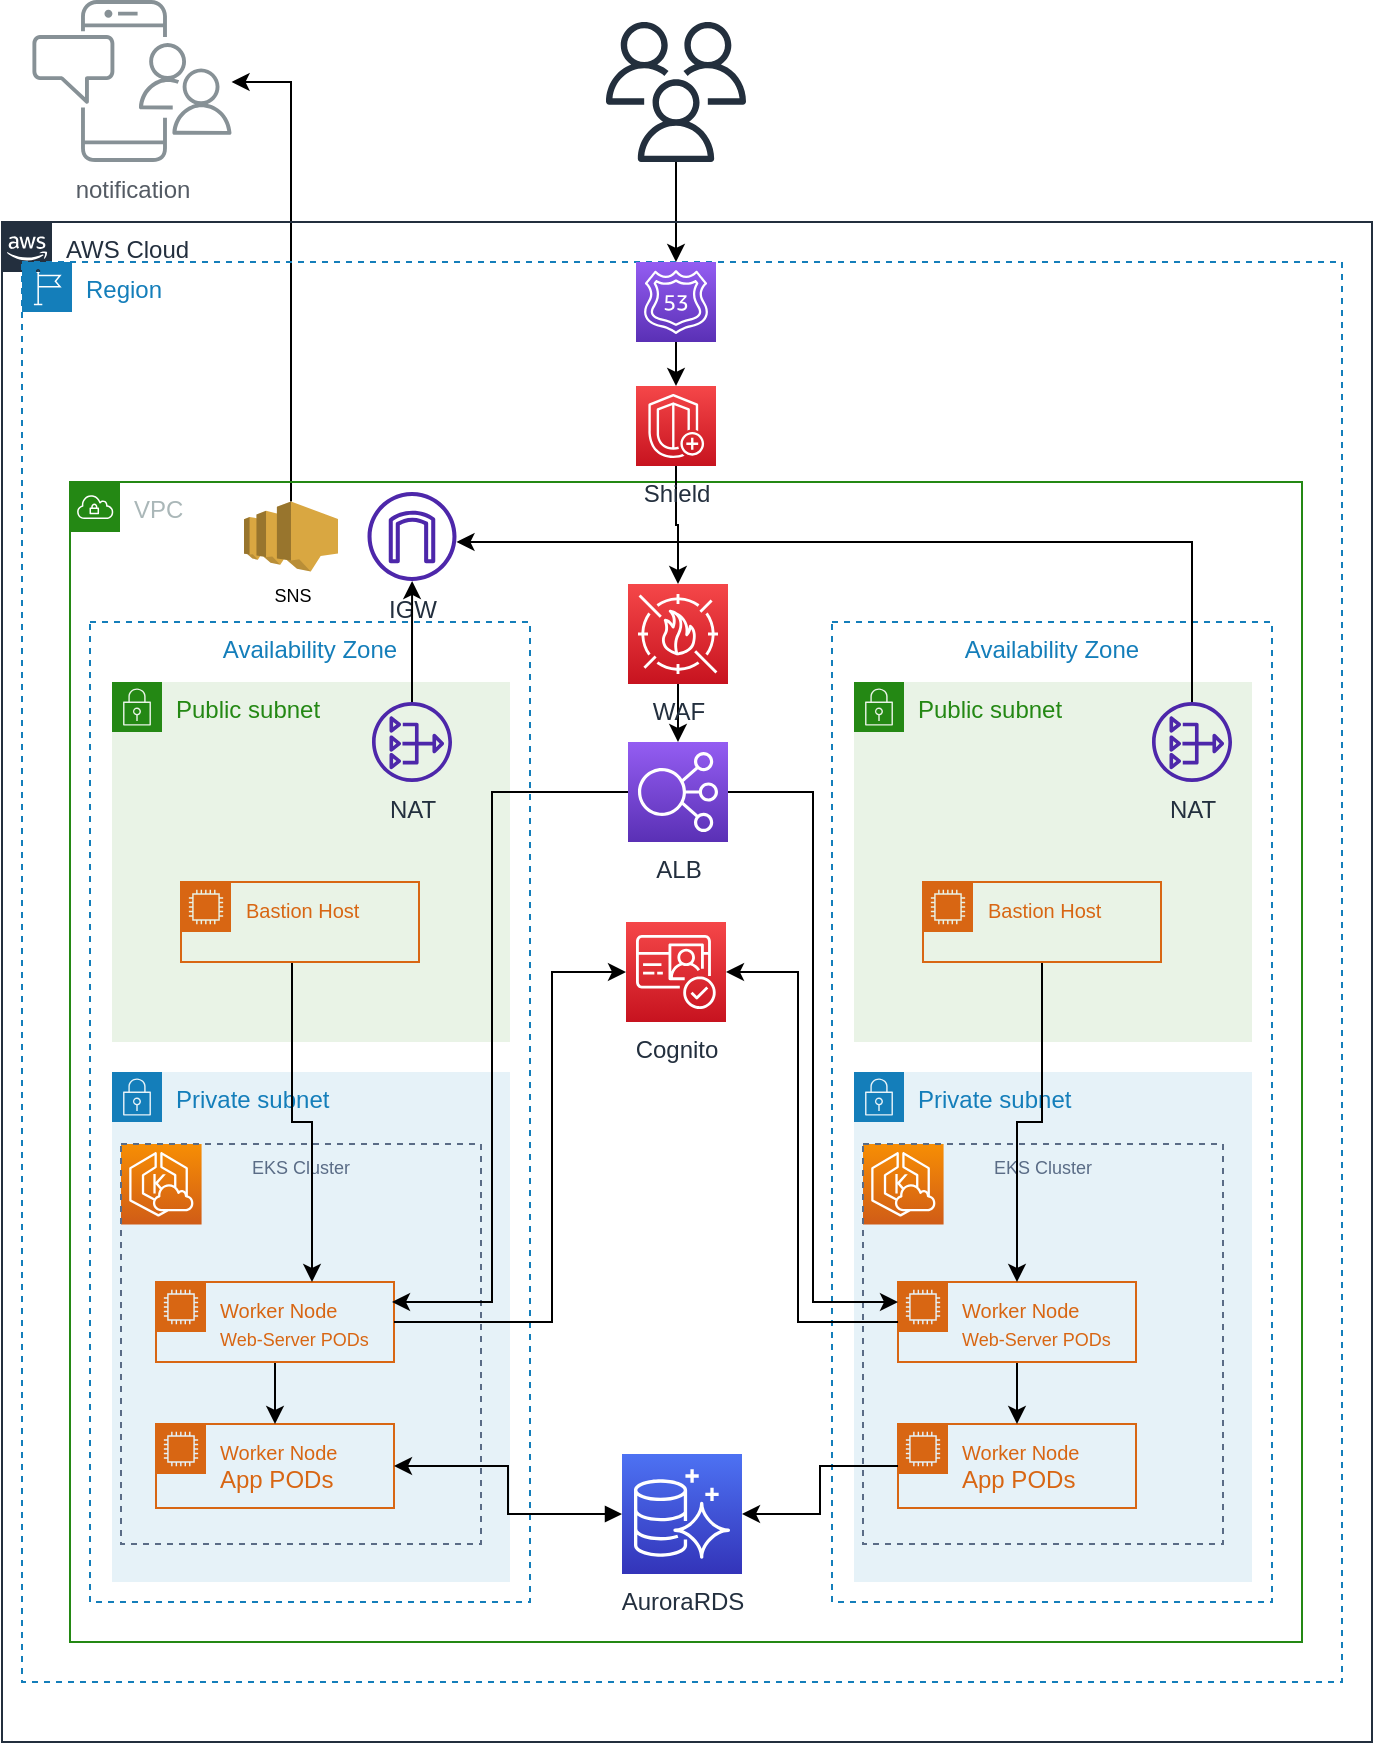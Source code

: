 <mxfile version="20.7.4" type="device"><diagram id="dqbPoY4tXgYottKjxtJa" name="Page-1"><mxGraphModel dx="819" dy="482" grid="1" gridSize="10" guides="1" tooltips="1" connect="1" arrows="1" fold="1" page="1" pageScale="1" pageWidth="850" pageHeight="1100" math="0" shadow="0"><root><mxCell id="0"/><mxCell id="1" parent="0"/><mxCell id="tw3v8FDjGSMDrPSG7PHw-7" style="edgeStyle=orthogonalEdgeStyle;rounded=0;orthogonalLoop=1;jettySize=auto;html=1;" parent="1" source="tw3v8FDjGSMDrPSG7PHw-5" target="tw3v8FDjGSMDrPSG7PHw-1" edge="1"><mxGeometry relative="1" as="geometry"/></mxCell><mxCell id="tw3v8FDjGSMDrPSG7PHw-5" value="" style="sketch=0;outlineConnect=0;fontColor=#232F3E;gradientColor=none;fillColor=#232F3D;strokeColor=none;dashed=0;verticalLabelPosition=bottom;verticalAlign=top;align=center;html=1;fontSize=12;fontStyle=0;aspect=fixed;pointerEvents=1;shape=mxgraph.aws4.users;" parent="1" vertex="1"><mxGeometry x="407" y="30" width="70" height="70" as="geometry"/></mxCell><mxCell id="tw3v8FDjGSMDrPSG7PHw-8" value="notification" style="sketch=0;outlineConnect=0;gradientColor=none;fontColor=#545B64;strokeColor=none;fillColor=#879196;dashed=0;verticalLabelPosition=bottom;verticalAlign=top;align=center;html=1;fontSize=12;fontStyle=0;aspect=fixed;shape=mxgraph.aws4.illustration_notification;pointerEvents=1" parent="1" vertex="1"><mxGeometry x="120" y="19" width="100" height="81" as="geometry"/></mxCell><mxCell id="tw3v8FDjGSMDrPSG7PHw-50" style="edgeStyle=orthogonalEdgeStyle;rounded=0;orthogonalLoop=1;jettySize=auto;html=1;fontSize=9;startArrow=none;startFill=0;exitX=0.5;exitY=0;exitDx=0;exitDy=0;exitPerimeter=0;" parent="1" source="tw3v8FDjGSMDrPSG7PHw-45" target="tw3v8FDjGSMDrPSG7PHw-8" edge="1"><mxGeometry relative="1" as="geometry"><Array as="points"><mxPoint x="250" y="270"/><mxPoint x="250" y="60"/></Array></mxGeometry></mxCell><mxCell id="tw3v8FDjGSMDrPSG7PHw-2" value="AWS Cloud" style="points=[[0,0],[0.25,0],[0.5,0],[0.75,0],[1,0],[1,0.25],[1,0.5],[1,0.75],[1,1],[0.75,1],[0.5,1],[0.25,1],[0,1],[0,0.75],[0,0.5],[0,0.25]];outlineConnect=0;gradientColor=none;html=1;whiteSpace=wrap;fontSize=12;fontStyle=0;container=1;pointerEvents=0;collapsible=0;recursiveResize=0;shape=mxgraph.aws4.group;grIcon=mxgraph.aws4.group_aws_cloud_alt;strokeColor=#232F3E;fillColor=none;verticalAlign=top;align=left;spacingLeft=30;fontColor=#232F3E;dashed=0;" parent="1" vertex="1"><mxGeometry x="105" y="130" width="685" height="760" as="geometry"/></mxCell><mxCell id="tw3v8FDjGSMDrPSG7PHw-3" value="Region" style="points=[[0,0],[0.25,0],[0.5,0],[0.75,0],[1,0],[1,0.25],[1,0.5],[1,0.75],[1,1],[0.75,1],[0.5,1],[0.25,1],[0,1],[0,0.75],[0,0.5],[0,0.25]];outlineConnect=0;gradientColor=none;html=1;whiteSpace=wrap;fontSize=12;fontStyle=0;container=1;pointerEvents=0;collapsible=0;recursiveResize=0;shape=mxgraph.aws4.group;grIcon=mxgraph.aws4.group_region;strokeColor=#147EBA;fillColor=none;verticalAlign=top;align=left;spacingLeft=30;fontColor=#147EBA;dashed=1;" parent="tw3v8FDjGSMDrPSG7PHw-2" vertex="1"><mxGeometry x="10" y="20" width="660" height="710" as="geometry"/></mxCell><mxCell id="tw3v8FDjGSMDrPSG7PHw-4" value="VPC" style="points=[[0,0],[0.25,0],[0.5,0],[0.75,0],[1,0],[1,0.25],[1,0.5],[1,0.75],[1,1],[0.75,1],[0.5,1],[0.25,1],[0,1],[0,0.75],[0,0.5],[0,0.25]];outlineConnect=0;gradientColor=none;html=1;whiteSpace=wrap;fontSize=12;fontStyle=0;container=1;pointerEvents=0;collapsible=0;recursiveResize=0;shape=mxgraph.aws4.group;grIcon=mxgraph.aws4.group_vpc;strokeColor=#248814;fillColor=none;verticalAlign=top;align=left;spacingLeft=30;fontColor=#AAB7B8;dashed=0;" parent="tw3v8FDjGSMDrPSG7PHw-3" vertex="1"><mxGeometry x="24" y="110" width="616" height="580" as="geometry"/></mxCell><mxCell id="tw3v8FDjGSMDrPSG7PHw-9" value="Availability Zone" style="fillColor=none;strokeColor=#147EBA;dashed=1;verticalAlign=top;fontStyle=0;fontColor=#147EBA;" parent="tw3v8FDjGSMDrPSG7PHw-4" vertex="1"><mxGeometry x="10" y="70" width="220" height="490" as="geometry"/></mxCell><mxCell id="tw3v8FDjGSMDrPSG7PHw-10" value="Public subnet" style="points=[[0,0],[0.25,0],[0.5,0],[0.75,0],[1,0],[1,0.25],[1,0.5],[1,0.75],[1,1],[0.75,1],[0.5,1],[0.25,1],[0,1],[0,0.75],[0,0.5],[0,0.25]];outlineConnect=0;gradientColor=none;html=1;whiteSpace=wrap;fontSize=12;fontStyle=0;container=1;pointerEvents=0;collapsible=0;recursiveResize=0;shape=mxgraph.aws4.group;grIcon=mxgraph.aws4.group_security_group;grStroke=0;strokeColor=#248814;fillColor=#E9F3E6;verticalAlign=top;align=left;spacingLeft=30;fontColor=#248814;dashed=0;" parent="tw3v8FDjGSMDrPSG7PHw-4" vertex="1"><mxGeometry x="21" y="100" width="199" height="180" as="geometry"/></mxCell><mxCell id="tw3v8FDjGSMDrPSG7PHw-11" value="Private subnet" style="points=[[0,0],[0.25,0],[0.5,0],[0.75,0],[1,0],[1,0.25],[1,0.5],[1,0.75],[1,1],[0.75,1],[0.5,1],[0.25,1],[0,1],[0,0.75],[0,0.5],[0,0.25]];outlineConnect=0;gradientColor=none;html=1;whiteSpace=wrap;fontSize=12;fontStyle=0;container=1;pointerEvents=0;collapsible=0;recursiveResize=0;shape=mxgraph.aws4.group;grIcon=mxgraph.aws4.group_security_group;grStroke=0;strokeColor=#147EBA;fillColor=#E6F2F8;verticalAlign=top;align=left;spacingLeft=30;fontColor=#147EBA;dashed=0;" parent="tw3v8FDjGSMDrPSG7PHw-4" vertex="1"><mxGeometry x="21" y="295" width="199" height="255" as="geometry"/></mxCell><mxCell id="tw3v8FDjGSMDrPSG7PHw-24" value="" style="group" parent="tw3v8FDjGSMDrPSG7PHw-11" vertex="1" connectable="0"><mxGeometry x="4.5" y="36" width="180" height="200" as="geometry"/></mxCell><mxCell id="tw3v8FDjGSMDrPSG7PHw-14" value="" style="sketch=0;points=[[0,0,0],[0.25,0,0],[0.5,0,0],[0.75,0,0],[1,0,0],[0,1,0],[0.25,1,0],[0.5,1,0],[0.75,1,0],[1,1,0],[0,0.25,0],[0,0.5,0],[0,0.75,0],[1,0.25,0],[1,0.5,0],[1,0.75,0]];outlineConnect=0;fontColor=#232F3E;gradientColor=#F78E04;gradientDirection=north;fillColor=#D05C17;strokeColor=#ffffff;dashed=0;verticalLabelPosition=bottom;verticalAlign=top;align=center;html=1;fontSize=12;fontStyle=0;aspect=fixed;shape=mxgraph.aws4.resourceIcon;resIcon=mxgraph.aws4.eks_cloud;" parent="tw3v8FDjGSMDrPSG7PHw-24" vertex="1"><mxGeometry width="40.292" height="40.292" as="geometry"/></mxCell><mxCell id="tw3v8FDjGSMDrPSG7PHw-22" value="EKS Cluster" style="fillColor=none;strokeColor=#5A6C86;dashed=1;verticalAlign=top;fontStyle=0;fontColor=#5A6C86;fontSize=9;" parent="tw3v8FDjGSMDrPSG7PHw-24" vertex="1"><mxGeometry width="180" height="200" as="geometry"/></mxCell><mxCell id="tw3v8FDjGSMDrPSG7PHw-28" value="&lt;font style=&quot;&quot;&gt;&lt;font size=&quot;1&quot;&gt;Worker Node&lt;/font&gt;&lt;br&gt;App PODs&lt;br&gt;&lt;/font&gt;" style="points=[[0,0],[0.25,0],[0.5,0],[0.75,0],[1,0],[1,0.25],[1,0.5],[1,0.75],[1,1],[0.75,1],[0.5,1],[0.25,1],[0,1],[0,0.75],[0,0.5],[0,0.25]];outlineConnect=0;gradientColor=none;html=1;whiteSpace=wrap;fontSize=12;fontStyle=0;container=1;pointerEvents=0;collapsible=0;recursiveResize=0;shape=mxgraph.aws4.group;grIcon=mxgraph.aws4.group_ec2_instance_contents;strokeColor=#D86613;fillColor=none;verticalAlign=top;align=left;spacingLeft=30;fontColor=#D86613;dashed=0;" parent="tw3v8FDjGSMDrPSG7PHw-24" vertex="1"><mxGeometry x="17.5" y="140" width="119" height="42" as="geometry"/></mxCell><mxCell id="agSbYVMOtzvnV1J7HvB2-19" style="edgeStyle=orthogonalEdgeStyle;rounded=0;orthogonalLoop=1;jettySize=auto;html=1;" edge="1" parent="tw3v8FDjGSMDrPSG7PHw-24" source="tw3v8FDjGSMDrPSG7PHw-20" target="tw3v8FDjGSMDrPSG7PHw-28"><mxGeometry relative="1" as="geometry"/></mxCell><mxCell id="tw3v8FDjGSMDrPSG7PHw-20" value="&lt;font style=&quot;&quot;&gt;&lt;font size=&quot;1&quot;&gt;Worker Node&lt;/font&gt;&lt;br&gt;&lt;font style=&quot;font-size: 9px;&quot;&gt;Web-Server PODs&lt;/font&gt;&lt;/font&gt;" style="points=[[0,0],[0.25,0],[0.5,0],[0.75,0],[1,0],[1,0.25],[1,0.5],[1,0.75],[1,1],[0.75,1],[0.5,1],[0.25,1],[0,1],[0,0.75],[0,0.5],[0,0.25]];outlineConnect=0;gradientColor=none;html=1;whiteSpace=wrap;fontSize=12;fontStyle=0;container=1;pointerEvents=0;collapsible=0;recursiveResize=0;shape=mxgraph.aws4.group;grIcon=mxgraph.aws4.group_ec2_instance_contents;strokeColor=#D86613;fillColor=none;verticalAlign=top;align=left;spacingLeft=30;fontColor=#D86613;dashed=0;" parent="tw3v8FDjGSMDrPSG7PHw-24" vertex="1"><mxGeometry x="17.5" y="69" width="119" height="40" as="geometry"/></mxCell><mxCell id="tw3v8FDjGSMDrPSG7PHw-12" value="IGW" style="sketch=0;outlineConnect=0;fontColor=#232F3E;gradientColor=none;fillColor=#4D27AA;strokeColor=none;dashed=0;verticalLabelPosition=bottom;verticalAlign=top;align=center;html=1;fontSize=12;fontStyle=0;aspect=fixed;pointerEvents=1;shape=mxgraph.aws4.internet_gateway;" parent="tw3v8FDjGSMDrPSG7PHw-4" vertex="1"><mxGeometry x="148.75" y="5" width="44.5" height="44.5" as="geometry"/></mxCell><mxCell id="tw3v8FDjGSMDrPSG7PHw-18" style="edgeStyle=orthogonalEdgeStyle;rounded=0;orthogonalLoop=1;jettySize=auto;html=1;" parent="tw3v8FDjGSMDrPSG7PHw-4" source="tw3v8FDjGSMDrPSG7PHw-13" target="tw3v8FDjGSMDrPSG7PHw-12" edge="1"><mxGeometry relative="1" as="geometry"/></mxCell><mxCell id="agSbYVMOtzvnV1J7HvB2-23" style="edgeStyle=orthogonalEdgeStyle;rounded=0;orthogonalLoop=1;jettySize=auto;html=1;" edge="1" parent="tw3v8FDjGSMDrPSG7PHw-4" source="tw3v8FDjGSMDrPSG7PHw-15" target="tw3v8FDjGSMDrPSG7PHw-52"><mxGeometry relative="1" as="geometry"/></mxCell><mxCell id="tw3v8FDjGSMDrPSG7PHw-15" value="WAF" style="sketch=0;points=[[0,0,0],[0.25,0,0],[0.5,0,0],[0.75,0,0],[1,0,0],[0,1,0],[0.25,1,0],[0.5,1,0],[0.75,1,0],[1,1,0],[0,0.25,0],[0,0.5,0],[0,0.75,0],[1,0.25,0],[1,0.5,0],[1,0.75,0]];outlineConnect=0;fontColor=#232F3E;gradientColor=#F54749;gradientDirection=north;fillColor=#C7131F;strokeColor=#ffffff;dashed=0;verticalLabelPosition=bottom;verticalAlign=top;align=center;html=1;fontSize=12;fontStyle=0;aspect=fixed;shape=mxgraph.aws4.resourceIcon;resIcon=mxgraph.aws4.waf;" parent="tw3v8FDjGSMDrPSG7PHw-4" vertex="1"><mxGeometry x="279" y="51" width="50" height="50" as="geometry"/></mxCell><mxCell id="jS2enx0RO5ZcbMTMXtOT-2" style="edgeStyle=orthogonalEdgeStyle;rounded=0;orthogonalLoop=1;jettySize=auto;html=1;exitX=1;exitY=0.5;exitDx=0;exitDy=0;" parent="tw3v8FDjGSMDrPSG7PHw-4" source="tw3v8FDjGSMDrPSG7PHw-20" target="tw3v8FDjGSMDrPSG7PHw-51" edge="1"><mxGeometry relative="1" as="geometry"><Array as="points"><mxPoint x="241" y="420"/><mxPoint x="241" y="245"/></Array></mxGeometry></mxCell><mxCell id="tw3v8FDjGSMDrPSG7PHw-46" style="edgeStyle=orthogonalEdgeStyle;rounded=0;orthogonalLoop=1;jettySize=auto;html=1;entryX=1;entryY=0.5;entryDx=0;entryDy=0;fontSize=9;startArrow=block;startFill=1;" parent="tw3v8FDjGSMDrPSG7PHw-4" source="tw3v8FDjGSMDrPSG7PHw-21" target="tw3v8FDjGSMDrPSG7PHw-28" edge="1"><mxGeometry relative="1" as="geometry"/></mxCell><mxCell id="tw3v8FDjGSMDrPSG7PHw-21" value="AuroraRDS" style="sketch=0;points=[[0,0,0],[0.25,0,0],[0.5,0,0],[0.75,0,0],[1,0,0],[0,1,0],[0.25,1,0],[0.5,1,0],[0.75,1,0],[1,1,0],[0,0.25,0],[0,0.5,0],[0,0.75,0],[1,0.25,0],[1,0.5,0],[1,0.75,0]];outlineConnect=0;fontColor=#232F3E;gradientColor=#4D72F3;gradientDirection=north;fillColor=#3334B9;strokeColor=#ffffff;dashed=0;verticalLabelPosition=bottom;verticalAlign=top;align=center;html=1;fontSize=12;fontStyle=0;aspect=fixed;shape=mxgraph.aws4.resourceIcon;resIcon=mxgraph.aws4.aurora;" parent="tw3v8FDjGSMDrPSG7PHw-4" vertex="1"><mxGeometry x="276" y="486" width="60" height="60" as="geometry"/></mxCell><mxCell id="tw3v8FDjGSMDrPSG7PHw-13" value="NAT" style="sketch=0;outlineConnect=0;fontColor=#232F3E;gradientColor=none;fillColor=#4D27AA;strokeColor=none;dashed=0;verticalLabelPosition=bottom;verticalAlign=top;align=center;html=1;fontSize=12;fontStyle=0;aspect=fixed;pointerEvents=1;shape=mxgraph.aws4.nat_gateway;" parent="tw3v8FDjGSMDrPSG7PHw-4" vertex="1"><mxGeometry x="151" y="110" width="40" height="40" as="geometry"/></mxCell><mxCell id="agSbYVMOtzvnV1J7HvB2-5" style="edgeStyle=orthogonalEdgeStyle;rounded=0;orthogonalLoop=1;jettySize=auto;html=1;" edge="1" parent="tw3v8FDjGSMDrPSG7PHw-4" source="tw3v8FDjGSMDrPSG7PHw-52"><mxGeometry relative="1" as="geometry"><mxPoint x="161" y="410" as="targetPoint"/><Array as="points"><mxPoint x="211" y="155"/><mxPoint x="211" y="410"/><mxPoint x="162" y="410"/></Array></mxGeometry></mxCell><mxCell id="tw3v8FDjGSMDrPSG7PHw-52" value="ALB" style="sketch=0;points=[[0,0,0],[0.25,0,0],[0.5,0,0],[0.75,0,0],[1,0,0],[0,1,0],[0.25,1,0],[0.5,1,0],[0.75,1,0],[1,1,0],[0,0.25,0],[0,0.5,0],[0,0.75,0],[1,0.25,0],[1,0.5,0],[1,0.75,0]];outlineConnect=0;fontColor=#232F3E;gradientColor=#945DF2;gradientDirection=north;fillColor=#5A30B5;strokeColor=#ffffff;dashed=0;verticalLabelPosition=bottom;verticalAlign=top;align=center;html=1;fontSize=12;fontStyle=0;aspect=fixed;shape=mxgraph.aws4.resourceIcon;resIcon=mxgraph.aws4.elastic_load_balancing;" parent="tw3v8FDjGSMDrPSG7PHw-4" vertex="1"><mxGeometry x="279" y="130" width="50" height="50" as="geometry"/></mxCell><mxCell id="tw3v8FDjGSMDrPSG7PHw-51" value="Cognito" style="sketch=0;points=[[0,0,0],[0.25,0,0],[0.5,0,0],[0.75,0,0],[1,0,0],[0,1,0],[0.25,1,0],[0.5,1,0],[0.75,1,0],[1,1,0],[0,0.25,0],[0,0.5,0],[0,0.75,0],[1,0.25,0],[1,0.5,0],[1,0.75,0]];outlineConnect=0;fontColor=#232F3E;gradientColor=#F54749;gradientDirection=north;fillColor=#C7131F;strokeColor=#ffffff;dashed=0;verticalLabelPosition=bottom;verticalAlign=top;align=center;html=1;fontSize=12;fontStyle=0;aspect=fixed;shape=mxgraph.aws4.resourceIcon;resIcon=mxgraph.aws4.cognito;" parent="tw3v8FDjGSMDrPSG7PHw-4" vertex="1"><mxGeometry x="278" y="220" width="50" height="50" as="geometry"/></mxCell><mxCell id="tw3v8FDjGSMDrPSG7PHw-45" value="SNS" style="outlineConnect=0;dashed=0;verticalLabelPosition=bottom;verticalAlign=top;align=center;html=1;shape=mxgraph.aws3.sns;fillColor=#D9A741;gradientColor=none;fontSize=9;" parent="tw3v8FDjGSMDrPSG7PHw-4" vertex="1"><mxGeometry x="87" y="9.75" width="47" height="35" as="geometry"/></mxCell><mxCell id="agSbYVMOtzvnV1J7HvB2-4" style="edgeStyle=orthogonalEdgeStyle;rounded=0;orthogonalLoop=1;jettySize=auto;html=1;" edge="1" parent="tw3v8FDjGSMDrPSG7PHw-4" source="agSbYVMOtzvnV1J7HvB2-3" target="tw3v8FDjGSMDrPSG7PHw-20"><mxGeometry relative="1" as="geometry"><Array as="points"><mxPoint x="111" y="320"/><mxPoint x="121" y="320"/></Array></mxGeometry></mxCell><mxCell id="agSbYVMOtzvnV1J7HvB2-3" value="&lt;font size=&quot;1&quot;&gt;Bastion Host&lt;/font&gt;" style="points=[[0,0],[0.25,0],[0.5,0],[0.75,0],[1,0],[1,0.25],[1,0.5],[1,0.75],[1,1],[0.75,1],[0.5,1],[0.25,1],[0,1],[0,0.75],[0,0.5],[0,0.25]];outlineConnect=0;gradientColor=none;html=1;whiteSpace=wrap;fontSize=12;fontStyle=0;container=1;pointerEvents=0;collapsible=0;recursiveResize=0;shape=mxgraph.aws4.group;grIcon=mxgraph.aws4.group_ec2_instance_contents;strokeColor=#D86613;fillColor=none;verticalAlign=top;align=left;spacingLeft=30;fontColor=#D86613;dashed=0;" vertex="1" parent="tw3v8FDjGSMDrPSG7PHw-4"><mxGeometry x="55.5" y="200" width="119" height="40" as="geometry"/></mxCell><mxCell id="agSbYVMOtzvnV1J7HvB2-6" value="Availability Zone" style="fillColor=none;strokeColor=#147EBA;dashed=1;verticalAlign=top;fontStyle=0;fontColor=#147EBA;" vertex="1" parent="tw3v8FDjGSMDrPSG7PHw-4"><mxGeometry x="381" y="70" width="220" height="490" as="geometry"/></mxCell><mxCell id="agSbYVMOtzvnV1J7HvB2-7" value="Public subnet" style="points=[[0,0],[0.25,0],[0.5,0],[0.75,0],[1,0],[1,0.25],[1,0.5],[1,0.75],[1,1],[0.75,1],[0.5,1],[0.25,1],[0,1],[0,0.75],[0,0.5],[0,0.25]];outlineConnect=0;gradientColor=none;html=1;whiteSpace=wrap;fontSize=12;fontStyle=0;container=1;pointerEvents=0;collapsible=0;recursiveResize=0;shape=mxgraph.aws4.group;grIcon=mxgraph.aws4.group_security_group;grStroke=0;strokeColor=#248814;fillColor=#E9F3E6;verticalAlign=top;align=left;spacingLeft=30;fontColor=#248814;dashed=0;" vertex="1" parent="tw3v8FDjGSMDrPSG7PHw-4"><mxGeometry x="392" y="100" width="199" height="180" as="geometry"/></mxCell><mxCell id="agSbYVMOtzvnV1J7HvB2-8" value="Private subnet" style="points=[[0,0],[0.25,0],[0.5,0],[0.75,0],[1,0],[1,0.25],[1,0.5],[1,0.75],[1,1],[0.75,1],[0.5,1],[0.25,1],[0,1],[0,0.75],[0,0.5],[0,0.25]];outlineConnect=0;gradientColor=none;html=1;whiteSpace=wrap;fontSize=12;fontStyle=0;container=1;pointerEvents=0;collapsible=0;recursiveResize=0;shape=mxgraph.aws4.group;grIcon=mxgraph.aws4.group_security_group;grStroke=0;strokeColor=#147EBA;fillColor=#E6F2F8;verticalAlign=top;align=left;spacingLeft=30;fontColor=#147EBA;dashed=0;" vertex="1" parent="tw3v8FDjGSMDrPSG7PHw-4"><mxGeometry x="392" y="295" width="199" height="255" as="geometry"/></mxCell><mxCell id="agSbYVMOtzvnV1J7HvB2-9" value="" style="group" vertex="1" connectable="0" parent="agSbYVMOtzvnV1J7HvB2-8"><mxGeometry x="4.5" y="36" width="180" height="200" as="geometry"/></mxCell><mxCell id="agSbYVMOtzvnV1J7HvB2-10" value="" style="sketch=0;points=[[0,0,0],[0.25,0,0],[0.5,0,0],[0.75,0,0],[1,0,0],[0,1,0],[0.25,1,0],[0.5,1,0],[0.75,1,0],[1,1,0],[0,0.25,0],[0,0.5,0],[0,0.75,0],[1,0.25,0],[1,0.5,0],[1,0.75,0]];outlineConnect=0;fontColor=#232F3E;gradientColor=#F78E04;gradientDirection=north;fillColor=#D05C17;strokeColor=#ffffff;dashed=0;verticalLabelPosition=bottom;verticalAlign=top;align=center;html=1;fontSize=12;fontStyle=0;aspect=fixed;shape=mxgraph.aws4.resourceIcon;resIcon=mxgraph.aws4.eks_cloud;" vertex="1" parent="agSbYVMOtzvnV1J7HvB2-9"><mxGeometry width="40.292" height="40.292" as="geometry"/></mxCell><mxCell id="agSbYVMOtzvnV1J7HvB2-11" value="EKS Cluster" style="fillColor=none;strokeColor=#5A6C86;dashed=1;verticalAlign=top;fontStyle=0;fontColor=#5A6C86;fontSize=9;" vertex="1" parent="agSbYVMOtzvnV1J7HvB2-9"><mxGeometry width="180" height="200" as="geometry"/></mxCell><mxCell id="agSbYVMOtzvnV1J7HvB2-12" value="&lt;font style=&quot;&quot;&gt;&lt;font size=&quot;1&quot;&gt;Worker Node&lt;/font&gt;&lt;br&gt;App PODs&lt;br&gt;&lt;/font&gt;" style="points=[[0,0],[0.25,0],[0.5,0],[0.75,0],[1,0],[1,0.25],[1,0.5],[1,0.75],[1,1],[0.75,1],[0.5,1],[0.25,1],[0,1],[0,0.75],[0,0.5],[0,0.25]];outlineConnect=0;gradientColor=none;html=1;whiteSpace=wrap;fontSize=12;fontStyle=0;container=1;pointerEvents=0;collapsible=0;recursiveResize=0;shape=mxgraph.aws4.group;grIcon=mxgraph.aws4.group_ec2_instance_contents;strokeColor=#D86613;fillColor=none;verticalAlign=top;align=left;spacingLeft=30;fontColor=#D86613;dashed=0;" vertex="1" parent="agSbYVMOtzvnV1J7HvB2-9"><mxGeometry x="17.5" y="140" width="119" height="42" as="geometry"/></mxCell><mxCell id="agSbYVMOtzvnV1J7HvB2-18" style="edgeStyle=orthogonalEdgeStyle;rounded=0;orthogonalLoop=1;jettySize=auto;html=1;" edge="1" parent="agSbYVMOtzvnV1J7HvB2-9" source="agSbYVMOtzvnV1J7HvB2-13" target="agSbYVMOtzvnV1J7HvB2-12"><mxGeometry relative="1" as="geometry"/></mxCell><mxCell id="agSbYVMOtzvnV1J7HvB2-13" value="&lt;font style=&quot;&quot;&gt;&lt;font size=&quot;1&quot;&gt;Worker Node&lt;/font&gt;&lt;br&gt;&lt;font style=&quot;font-size: 9px;&quot;&gt;Web-Server PODs&lt;/font&gt;&lt;/font&gt;" style="points=[[0,0],[0.25,0],[0.5,0],[0.75,0],[1,0],[1,0.25],[1,0.5],[1,0.75],[1,1],[0.75,1],[0.5,1],[0.25,1],[0,1],[0,0.75],[0,0.5],[0,0.25]];outlineConnect=0;gradientColor=none;html=1;whiteSpace=wrap;fontSize=12;fontStyle=0;container=1;pointerEvents=0;collapsible=0;recursiveResize=0;shape=mxgraph.aws4.group;grIcon=mxgraph.aws4.group_ec2_instance_contents;strokeColor=#D86613;fillColor=none;verticalAlign=top;align=left;spacingLeft=30;fontColor=#D86613;dashed=0;" vertex="1" parent="agSbYVMOtzvnV1J7HvB2-9"><mxGeometry x="17.5" y="69" width="119" height="40" as="geometry"/></mxCell><mxCell id="agSbYVMOtzvnV1J7HvB2-17" style="edgeStyle=orthogonalEdgeStyle;rounded=0;orthogonalLoop=1;jettySize=auto;html=1;entryX=0.5;entryY=0;entryDx=0;entryDy=0;" edge="1" parent="tw3v8FDjGSMDrPSG7PHw-4" source="agSbYVMOtzvnV1J7HvB2-14" target="agSbYVMOtzvnV1J7HvB2-13"><mxGeometry relative="1" as="geometry"/></mxCell><mxCell id="agSbYVMOtzvnV1J7HvB2-14" value="&lt;font size=&quot;1&quot;&gt;Bastion Host&lt;/font&gt;" style="points=[[0,0],[0.25,0],[0.5,0],[0.75,0],[1,0],[1,0.25],[1,0.5],[1,0.75],[1,1],[0.75,1],[0.5,1],[0.25,1],[0,1],[0,0.75],[0,0.5],[0,0.25]];outlineConnect=0;gradientColor=none;html=1;whiteSpace=wrap;fontSize=12;fontStyle=0;container=1;pointerEvents=0;collapsible=0;recursiveResize=0;shape=mxgraph.aws4.group;grIcon=mxgraph.aws4.group_ec2_instance_contents;strokeColor=#D86613;fillColor=none;verticalAlign=top;align=left;spacingLeft=30;fontColor=#D86613;dashed=0;" vertex="1" parent="tw3v8FDjGSMDrPSG7PHw-4"><mxGeometry x="426.5" y="200" width="119" height="40" as="geometry"/></mxCell><mxCell id="agSbYVMOtzvnV1J7HvB2-16" style="edgeStyle=orthogonalEdgeStyle;rounded=0;orthogonalLoop=1;jettySize=auto;html=1;" edge="1" parent="tw3v8FDjGSMDrPSG7PHw-4" source="agSbYVMOtzvnV1J7HvB2-15" target="tw3v8FDjGSMDrPSG7PHw-12"><mxGeometry relative="1" as="geometry"><Array as="points"><mxPoint x="561" y="30"/></Array></mxGeometry></mxCell><mxCell id="agSbYVMOtzvnV1J7HvB2-15" value="NAT" style="sketch=0;outlineConnect=0;fontColor=#232F3E;gradientColor=none;fillColor=#4D27AA;strokeColor=none;dashed=0;verticalLabelPosition=bottom;verticalAlign=top;align=center;html=1;fontSize=12;fontStyle=0;aspect=fixed;pointerEvents=1;shape=mxgraph.aws4.nat_gateway;" vertex="1" parent="tw3v8FDjGSMDrPSG7PHw-4"><mxGeometry x="541" y="110" width="40" height="40" as="geometry"/></mxCell><mxCell id="agSbYVMOtzvnV1J7HvB2-20" style="edgeStyle=orthogonalEdgeStyle;rounded=0;orthogonalLoop=1;jettySize=auto;html=1;" edge="1" parent="tw3v8FDjGSMDrPSG7PHw-4" source="agSbYVMOtzvnV1J7HvB2-12" target="tw3v8FDjGSMDrPSG7PHw-21"><mxGeometry relative="1" as="geometry"/></mxCell><mxCell id="agSbYVMOtzvnV1J7HvB2-21" style="edgeStyle=orthogonalEdgeStyle;rounded=0;orthogonalLoop=1;jettySize=auto;html=1;" edge="1" parent="tw3v8FDjGSMDrPSG7PHw-4" source="agSbYVMOtzvnV1J7HvB2-13" target="tw3v8FDjGSMDrPSG7PHw-51"><mxGeometry relative="1" as="geometry"><mxPoint x="447" y="420" as="sourcePoint"/><mxPoint x="354" y="245.029" as="targetPoint"/><Array as="points"><mxPoint x="364" y="420"/><mxPoint x="364" y="245"/></Array></mxGeometry></mxCell><mxCell id="agSbYVMOtzvnV1J7HvB2-22" style="edgeStyle=orthogonalEdgeStyle;rounded=0;orthogonalLoop=1;jettySize=auto;html=1;entryX=0;entryY=0.25;entryDx=0;entryDy=0;" edge="1" parent="tw3v8FDjGSMDrPSG7PHw-4" source="tw3v8FDjGSMDrPSG7PHw-52" target="agSbYVMOtzvnV1J7HvB2-13"><mxGeometry relative="1" as="geometry"/></mxCell><mxCell id="tw3v8FDjGSMDrPSG7PHw-53" style="edgeStyle=orthogonalEdgeStyle;rounded=0;orthogonalLoop=1;jettySize=auto;html=1;entryX=0.5;entryY=0;entryDx=0;entryDy=0;entryPerimeter=0;fontSize=9;startArrow=none;startFill=0;" parent="tw3v8FDjGSMDrPSG7PHw-3" source="tw3v8FDjGSMDrPSG7PHw-16" target="tw3v8FDjGSMDrPSG7PHw-15" edge="1"><mxGeometry relative="1" as="geometry"/></mxCell><mxCell id="agSbYVMOtzvnV1J7HvB2-2" style="edgeStyle=orthogonalEdgeStyle;rounded=0;orthogonalLoop=1;jettySize=auto;html=1;" edge="1" parent="tw3v8FDjGSMDrPSG7PHw-3" source="tw3v8FDjGSMDrPSG7PHw-1" target="tw3v8FDjGSMDrPSG7PHw-16"><mxGeometry relative="1" as="geometry"/></mxCell><mxCell id="tw3v8FDjGSMDrPSG7PHw-1" value="" style="sketch=0;points=[[0,0,0],[0.25,0,0],[0.5,0,0],[0.75,0,0],[1,0,0],[0,1,0],[0.25,1,0],[0.5,1,0],[0.75,1,0],[1,1,0],[0,0.25,0],[0,0.5,0],[0,0.75,0],[1,0.25,0],[1,0.5,0],[1,0.75,0]];outlineConnect=0;fontColor=#232F3E;gradientColor=#945DF2;gradientDirection=north;fillColor=#5A30B5;strokeColor=#ffffff;dashed=0;verticalLabelPosition=bottom;verticalAlign=top;align=center;html=1;fontSize=12;fontStyle=0;aspect=fixed;shape=mxgraph.aws4.resourceIcon;resIcon=mxgraph.aws4.route_53;" parent="tw3v8FDjGSMDrPSG7PHw-3" vertex="1"><mxGeometry x="307" width="40" height="40" as="geometry"/></mxCell><mxCell id="tw3v8FDjGSMDrPSG7PHw-16" value="Shield" style="sketch=0;points=[[0,0,0],[0.25,0,0],[0.5,0,0],[0.75,0,0],[1,0,0],[0,1,0],[0.25,1,0],[0.5,1,0],[0.75,1,0],[1,1,0],[0,0.25,0],[0,0.5,0],[0,0.75,0],[1,0.25,0],[1,0.5,0],[1,0.75,0]];outlineConnect=0;fontColor=#232F3E;gradientColor=#F54749;gradientDirection=north;fillColor=#C7131F;strokeColor=#ffffff;dashed=0;verticalLabelPosition=bottom;verticalAlign=top;align=center;html=1;fontSize=12;fontStyle=0;aspect=fixed;shape=mxgraph.aws4.resourceIcon;resIcon=mxgraph.aws4.shield;" parent="tw3v8FDjGSMDrPSG7PHw-3" vertex="1"><mxGeometry x="307" y="62" width="40" height="40" as="geometry"/></mxCell></root></mxGraphModel></diagram></mxfile>